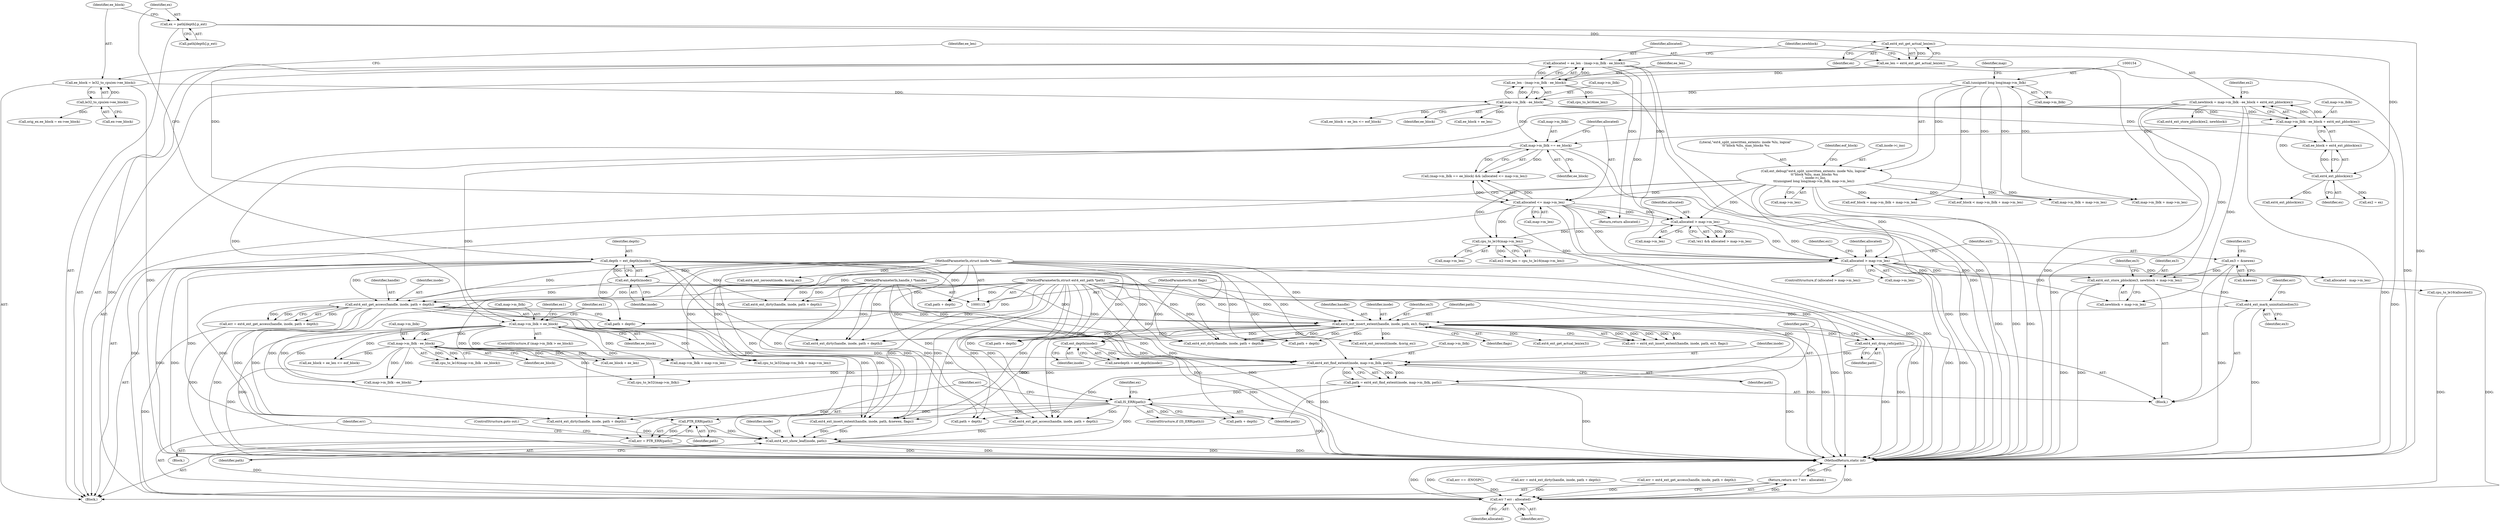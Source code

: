 digraph "0_linux_667eff35a1f56fa74ce98a0c7c29a40adc1ba4e3_0@pointer" {
"1000474" [label="(Call,PTR_ERR(path))"];
"1000469" [label="(Call,IS_ERR(path))"];
"1000460" [label="(Call,path = ext4_ext_find_extent(inode, map->m_lblk, path))"];
"1000462" [label="(Call,ext4_ext_find_extent(inode, map->m_lblk, path))"];
"1000436" [label="(Call,ext_depth(inode))"];
"1000380" [label="(Call,ext4_ext_insert_extent(handle, inode, path, ex3, flags))"];
"1000283" [label="(Call,ext4_ext_get_access(handle, inode, path + depth))"];
"1000116" [label="(MethodParameterIn,handle_t *handle)"];
"1000201" [label="(Call,ext_depth(inode))"];
"1000117" [label="(MethodParameterIn,struct inode *inode)"];
"1000119" [label="(MethodParameterIn,struct ext4_ext_path *path)"];
"1000199" [label="(Call,depth = ext_depth(inode))"];
"1000376" [label="(Call,ext4_ext_mark_uninitialized(ex3))"];
"1000359" [label="(Call,ext4_ext_store_pblock(ex3, newblock + map->m_len))"];
"1000343" [label="(Call,ex3 = &newex)"];
"1000229" [label="(Call,newblock = map->m_lblk - ee_block + ext4_ext_pblock(ex))"];
"1000231" [label="(Call,map->m_lblk - ee_block + ext4_ext_pblock(ex))"];
"1000224" [label="(Call,map->m_lblk - ee_block)"];
"1000153" [label="(Call,(unsigned long long)map->m_lblk)"];
"1000210" [label="(Call,ee_block = le32_to_cpu(ex->ee_block))"];
"1000212" [label="(Call,le32_to_cpu(ex->ee_block))"];
"1000237" [label="(Call,ext4_ext_pblock(ex))"];
"1000218" [label="(Call,ext4_ext_get_actual_len(ex))"];
"1000203" [label="(Call,ex = path[depth].p_ext)"];
"1000336" [label="(Call,allocated > map->m_len)"];
"1000220" [label="(Call,allocated = ee_len - (map->m_lblk - ee_block))"];
"1000222" [label="(Call,ee_len - (map->m_lblk - ee_block))"];
"1000216" [label="(Call,ee_len = ext4_ext_get_actual_len(ex))"];
"1000274" [label="(Call,allocated <= map->m_len)"];
"1000148" [label="(Call,ext_debug(\"ext4_split_unwritten_extents: inode %lu, logical\"\n \t\t\"block %llu, max_blocks %u\n\", inode->i_ino,\n\t\t(unsigned long long)map->m_lblk, map->m_len))"];
"1000322" [label="(Call,allocated > map->m_len)"];
"1000331" [label="(Call,cpu_to_le16(map->m_len))"];
"1000120" [label="(MethodParameterIn,int flags)"];
"1000293" [label="(Call,map->m_lblk > ee_block)"];
"1000269" [label="(Call,map->m_lblk == ee_block)"];
"1000307" [label="(Call,map->m_lblk - ee_block)"];
"1000458" [label="(Call,ext4_ext_drop_refs(path))"];
"1000472" [label="(Call,err = PTR_ERR(path))"];
"1000632" [label="(Call,err ? err : allocated)"];
"1000631" [label="(Return,return err ? err : allocated;)"];
"1000628" [label="(Call,ext4_ext_show_leaf(inode, path))"];
"1000219" [label="(Identifier,ex)"];
"1000253" [label="(Call,cpu_to_le16(ee_len))"];
"1000211" [label="(Identifier,ee_block)"];
"1000336" [label="(Call,allocated > map->m_len)"];
"1000119" [label="(MethodParameterIn,struct ext4_ext_path *path)"];
"1000581" [label="(Call,err == -ENOSPC)"];
"1000293" [label="(Call,map->m_lblk > ee_block)"];
"1000202" [label="(Identifier,inode)"];
"1000631" [label="(Return,return err ? err : allocated;)"];
"1000436" [label="(Call,ext_depth(inode))"];
"1000216" [label="(Call,ee_len = ext4_ext_get_actual_len(ex))"];
"1000538" [label="(Call,cpu_to_le32(map->m_lblk))"];
"1000422" [label="(Call,ext4_ext_dirty(handle, inode, path + depth))"];
"1000630" [label="(Identifier,path)"];
"1000615" [label="(Call,ext4_ext_dirty(handle, inode, path + depth))"];
"1000224" [label="(Call,map->m_lblk - ee_block)"];
"1000201" [label="(Call,ext_depth(inode))"];
"1000263" [label="(Call,ee_block + ee_len)"];
"1000324" [label="(Call,map->m_len)"];
"1000210" [label="(Call,ee_block = le32_to_cpu(ex->ee_block))"];
"1000155" [label="(Call,map->m_lblk)"];
"1000371" [label="(Call,allocated - map->m_len)"];
"1000270" [label="(Call,map->m_lblk)"];
"1000469" [label="(Call,IS_ERR(path))"];
"1000378" [label="(Call,err = ext4_ext_insert_extent(handle, inode, path, ex3, flags))"];
"1000284" [label="(Identifier,handle)"];
"1000497" [label="(Call,path + depth)"];
"1000458" [label="(Call,ext4_ext_drop_refs(path))"];
"1000332" [label="(Call,map->m_len)"];
"1000231" [label="(Call,map->m_lblk - ee_block + ext4_ext_pblock(ex))"];
"1000225" [label="(Call,map->m_lblk)"];
"1000285" [label="(Identifier,inode)"];
"1000361" [label="(Call,newblock + map->m_len)"];
"1000343" [label="(Call,ex3 = &newex)"];
"1000331" [label="(Call,cpu_to_le16(map->m_len))"];
"1000338" [label="(Call,map->m_len)"];
"1000148" [label="(Call,ext_debug(\"ext4_split_unwritten_extents: inode %lu, logical\"\n \t\t\"block %llu, max_blocks %u\n\", inode->i_ino,\n\t\t(unsigned long long)map->m_lblk, map->m_len))"];
"1000635" [label="(Identifier,allocated)"];
"1000460" [label="(Call,path = ext4_ext_find_extent(inode, map->m_lblk, path))"];
"1000306" [label="(Call,cpu_to_le16(map->m_lblk - ee_block))"];
"1000633" [label="(Identifier,err)"];
"1000322" [label="(Call,allocated > map->m_len)"];
"1000269" [label="(Call,map->m_lblk == ee_block)"];
"1000297" [label="(Identifier,ee_block)"];
"1000149" [label="(Literal,\"ext4_split_unwritten_extents: inode %lu, logical\"\n \t\t\"block %llu, max_blocks %u\n\")"];
"1000661" [label="(Call,path + depth)"];
"1000658" [label="(Call,ext4_ext_dirty(handle, inode, path + depth))"];
"1000311" [label="(Identifier,ee_block)"];
"1000381" [label="(Identifier,handle)"];
"1000294" [label="(Call,map->m_lblk)"];
"1000235" [label="(Call,ee_block + ext4_ext_pblock(ex))"];
"1000368" [label="(Identifier,ex3)"];
"1000212" [label="(Call,le32_to_cpu(ex->ee_block))"];
"1000345" [label="(Call,&newex)"];
"1000451" [label="(Call,ee_block + ee_len)"];
"1000467" [label="(Identifier,path)"];
"1000120" [label="(MethodParameterIn,int flags)"];
"1000283" [label="(Call,ext4_ext_get_access(handle, inode, path + depth))"];
"1000589" [label="(Call,ext4_ext_zeroout(inode, &orig_ex))"];
"1000276" [label="(Call,map->m_len)"];
"1000450" [label="(Call,ee_block + ee_len <= eof_block)"];
"1000352" [label="(Call,map->m_lblk + map->m_len)"];
"1000471" [label="(Block,)"];
"1000382" [label="(Identifier,inode)"];
"1000116" [label="(MethodParameterIn,handle_t *handle)"];
"1000376" [label="(Call,ext4_ext_mark_uninitialized(ex3))"];
"1000549" [label="(Call,cpu_to_le16(allocated))"];
"1000472" [label="(Call,err = PTR_ERR(path))"];
"1000275" [label="(Identifier,allocated)"];
"1000205" [label="(Call,path[depth].p_ext)"];
"1000351" [label="(Call,cpu_to_le32(map->m_lblk + map->m_len))"];
"1000121" [label="(Block,)"];
"1000476" [label="(ControlStructure,goto out;)"];
"1000572" [label="(Call,ext4_ext_insert_extent(handle, inode, path, &newex, flags))"];
"1000464" [label="(Call,map->m_lblk)"];
"1000385" [label="(Identifier,flags)"];
"1000335" [label="(ControlStructure,if (allocated > map->m_len))"];
"1000217" [label="(Identifier,ee_len)"];
"1000183" [label="(Call,map->m_lblk + map->m_len)"];
"1000274" [label="(Call,allocated <= map->m_len)"];
"1000232" [label="(Call,map->m_lblk)"];
"1000440" [label="(Call,ext4_ext_get_actual_len(ex3))"];
"1000158" [label="(Call,map->m_len)"];
"1000473" [label="(Identifier,err)"];
"1000494" [label="(Call,ext4_ext_get_access(handle, inode, path + depth))"];
"1000463" [label="(Identifier,inode)"];
"1000468" [label="(ControlStructure,if (IS_ERR(path)))"];
"1000323" [label="(Identifier,allocated)"];
"1000286" [label="(Call,path + depth)"];
"1000300" [label="(Identifier,ex1)"];
"1000307" [label="(Call,map->m_lblk - ee_block)"];
"1000159" [label="(Identifier,map)"];
"1000162" [label="(Identifier,eof_block)"];
"1000558" [label="(Call,err = ext4_ext_dirty(handle, inode, path + depth))"];
"1000379" [label="(Identifier,err)"];
"1000629" [label="(Identifier,inode)"];
"1000273" [label="(Identifier,ee_block)"];
"1000281" [label="(Call,err = ext4_ext_get_access(handle, inode, path + depth))"];
"1000618" [label="(Call,path + depth)"];
"1000434" [label="(Call,newdepth = ext_depth(inode))"];
"1000380" [label="(Call,ext4_ext_insert_extent(handle, inode, path, ex3, flags))"];
"1000240" [label="(Identifier,ex2)"];
"1000237" [label="(Call,ext4_ext_pblock(ex))"];
"1000292" [label="(ControlStructure,if (map->m_lblk > ee_block))"];
"1000117" [label="(MethodParameterIn,struct inode *inode)"];
"1000150" [label="(Call,inode->i_ino)"];
"1000242" [label="(Call,orig_ex.ee_block = ex->ee_block)"];
"1000470" [label="(Identifier,path)"];
"1000384" [label="(Identifier,ex3)"];
"1000308" [label="(Call,map->m_lblk)"];
"1000222" [label="(Call,ee_len - (map->m_lblk - ee_block))"];
"1000475" [label="(Identifier,path)"];
"1000474" [label="(Call,PTR_ERR(path))"];
"1000560" [label="(Call,ext4_ext_dirty(handle, inode, path + depth))"];
"1000344" [label="(Identifier,ex3)"];
"1000190" [label="(Call,eof_block = map->m_lblk + map->m_len)"];
"1000319" [label="(Call,!ex1 && allocated > map->m_len)"];
"1000327" [label="(Call,ex2->ee_len = cpu_to_le16(map->m_len))"];
"1000425" [label="(Call,path + depth)"];
"1000628" [label="(Call,ext4_ext_show_leaf(inode, path))"];
"1000492" [label="(Call,err = ext4_ext_get_access(handle, inode, path + depth))"];
"1000204" [label="(Identifier,ex)"];
"1000377" [label="(Identifier,ex3)"];
"1000396" [label="(Call,ext4_ext_zeroout(inode, &orig_ex))"];
"1000360" [label="(Identifier,ex3)"];
"1000239" [label="(Call,ex2 = ex)"];
"1000153" [label="(Call,(unsigned long long)map->m_lblk)"];
"1000221" [label="(Identifier,allocated)"];
"1000459" [label="(Identifier,path)"];
"1000199" [label="(Call,depth = ext_depth(inode))"];
"1000341" [label="(Block,)"];
"1000218" [label="(Call,ext4_ext_get_actual_len(ex))"];
"1000213" [label="(Call,ex->ee_block)"];
"1000321" [label="(Identifier,ex1)"];
"1000359" [label="(Call,ext4_ext_store_pblock(ex3, newblock + map->m_len))"];
"1000478" [label="(Identifier,ex)"];
"1000200" [label="(Identifier,depth)"];
"1000510" [label="(Identifier,ex1)"];
"1000634" [label="(Identifier,err)"];
"1000563" [label="(Call,path + depth)"];
"1000268" [label="(Call,(map->m_lblk == ee_block) && (allocated <= map->m_len))"];
"1000349" [label="(Identifier,ex3)"];
"1000462" [label="(Call,ext4_ext_find_extent(inode, map->m_lblk, path))"];
"1000203" [label="(Call,ex = path[depth].p_ext)"];
"1000437" [label="(Identifier,inode)"];
"1000258" [label="(Call,ext4_ext_pblock(ex))"];
"1000230" [label="(Identifier,newblock)"];
"1000262" [label="(Call,ee_block + ee_len <= eof_block)"];
"1000461" [label="(Identifier,path)"];
"1000220" [label="(Call,allocated = ee_len - (map->m_lblk - ee_block))"];
"1000542" [label="(Call,ext4_ext_store_pblock(ex2, newblock))"];
"1000181" [label="(Call,eof_block < map->m_lblk + map->m_len)"];
"1000632" [label="(Call,err ? err : allocated)"];
"1000383" [label="(Identifier,path)"];
"1000523" [label="(Call,map->m_lblk - ee_block)"];
"1000228" [label="(Identifier,ee_block)"];
"1000192" [label="(Call,map->m_lblk + map->m_len)"];
"1000223" [label="(Identifier,ee_len)"];
"1000238" [label="(Identifier,ex)"];
"1000666" [label="(MethodReturn,static int)"];
"1000279" [label="(Return,return allocated;)"];
"1000337" [label="(Identifier,allocated)"];
"1000229" [label="(Call,newblock = map->m_lblk - ee_block + ext4_ext_pblock(ex))"];
"1000474" -> "1000472"  [label="AST: "];
"1000474" -> "1000475"  [label="CFG: "];
"1000475" -> "1000474"  [label="AST: "];
"1000472" -> "1000474"  [label="CFG: "];
"1000474" -> "1000472"  [label="DDG: "];
"1000469" -> "1000474"  [label="DDG: "];
"1000119" -> "1000474"  [label="DDG: "];
"1000474" -> "1000628"  [label="DDG: "];
"1000469" -> "1000468"  [label="AST: "];
"1000469" -> "1000470"  [label="CFG: "];
"1000470" -> "1000469"  [label="AST: "];
"1000473" -> "1000469"  [label="CFG: "];
"1000478" -> "1000469"  [label="CFG: "];
"1000469" -> "1000666"  [label="DDG: "];
"1000460" -> "1000469"  [label="DDG: "];
"1000119" -> "1000469"  [label="DDG: "];
"1000469" -> "1000494"  [label="DDG: "];
"1000469" -> "1000497"  [label="DDG: "];
"1000469" -> "1000560"  [label="DDG: "];
"1000469" -> "1000563"  [label="DDG: "];
"1000469" -> "1000572"  [label="DDG: "];
"1000469" -> "1000628"  [label="DDG: "];
"1000460" -> "1000341"  [label="AST: "];
"1000460" -> "1000462"  [label="CFG: "];
"1000461" -> "1000460"  [label="AST: "];
"1000462" -> "1000460"  [label="AST: "];
"1000470" -> "1000460"  [label="CFG: "];
"1000460" -> "1000666"  [label="DDG: "];
"1000462" -> "1000460"  [label="DDG: "];
"1000462" -> "1000460"  [label="DDG: "];
"1000462" -> "1000460"  [label="DDG: "];
"1000119" -> "1000460"  [label="DDG: "];
"1000462" -> "1000467"  [label="CFG: "];
"1000463" -> "1000462"  [label="AST: "];
"1000464" -> "1000462"  [label="AST: "];
"1000467" -> "1000462"  [label="AST: "];
"1000462" -> "1000666"  [label="DDG: "];
"1000436" -> "1000462"  [label="DDG: "];
"1000117" -> "1000462"  [label="DDG: "];
"1000293" -> "1000462"  [label="DDG: "];
"1000307" -> "1000462"  [label="DDG: "];
"1000458" -> "1000462"  [label="DDG: "];
"1000119" -> "1000462"  [label="DDG: "];
"1000462" -> "1000494"  [label="DDG: "];
"1000462" -> "1000523"  [label="DDG: "];
"1000462" -> "1000538"  [label="DDG: "];
"1000462" -> "1000628"  [label="DDG: "];
"1000436" -> "1000434"  [label="AST: "];
"1000436" -> "1000437"  [label="CFG: "];
"1000437" -> "1000436"  [label="AST: "];
"1000434" -> "1000436"  [label="CFG: "];
"1000436" -> "1000434"  [label="DDG: "];
"1000380" -> "1000436"  [label="DDG: "];
"1000117" -> "1000436"  [label="DDG: "];
"1000380" -> "1000378"  [label="AST: "];
"1000380" -> "1000385"  [label="CFG: "];
"1000381" -> "1000380"  [label="AST: "];
"1000382" -> "1000380"  [label="AST: "];
"1000383" -> "1000380"  [label="AST: "];
"1000384" -> "1000380"  [label="AST: "];
"1000385" -> "1000380"  [label="AST: "];
"1000378" -> "1000380"  [label="CFG: "];
"1000380" -> "1000666"  [label="DDG: "];
"1000380" -> "1000666"  [label="DDG: "];
"1000380" -> "1000666"  [label="DDG: "];
"1000380" -> "1000378"  [label="DDG: "];
"1000380" -> "1000378"  [label="DDG: "];
"1000380" -> "1000378"  [label="DDG: "];
"1000380" -> "1000378"  [label="DDG: "];
"1000380" -> "1000378"  [label="DDG: "];
"1000283" -> "1000380"  [label="DDG: "];
"1000283" -> "1000380"  [label="DDG: "];
"1000116" -> "1000380"  [label="DDG: "];
"1000117" -> "1000380"  [label="DDG: "];
"1000119" -> "1000380"  [label="DDG: "];
"1000376" -> "1000380"  [label="DDG: "];
"1000120" -> "1000380"  [label="DDG: "];
"1000380" -> "1000396"  [label="DDG: "];
"1000380" -> "1000422"  [label="DDG: "];
"1000380" -> "1000422"  [label="DDG: "];
"1000380" -> "1000425"  [label="DDG: "];
"1000380" -> "1000440"  [label="DDG: "];
"1000380" -> "1000458"  [label="DDG: "];
"1000380" -> "1000494"  [label="DDG: "];
"1000380" -> "1000572"  [label="DDG: "];
"1000380" -> "1000658"  [label="DDG: "];
"1000380" -> "1000658"  [label="DDG: "];
"1000380" -> "1000658"  [label="DDG: "];
"1000380" -> "1000661"  [label="DDG: "];
"1000283" -> "1000281"  [label="AST: "];
"1000283" -> "1000286"  [label="CFG: "];
"1000284" -> "1000283"  [label="AST: "];
"1000285" -> "1000283"  [label="AST: "];
"1000286" -> "1000283"  [label="AST: "];
"1000281" -> "1000283"  [label="CFG: "];
"1000283" -> "1000666"  [label="DDG: "];
"1000283" -> "1000666"  [label="DDG: "];
"1000283" -> "1000281"  [label="DDG: "];
"1000283" -> "1000281"  [label="DDG: "];
"1000283" -> "1000281"  [label="DDG: "];
"1000116" -> "1000283"  [label="DDG: "];
"1000201" -> "1000283"  [label="DDG: "];
"1000117" -> "1000283"  [label="DDG: "];
"1000119" -> "1000283"  [label="DDG: "];
"1000199" -> "1000283"  [label="DDG: "];
"1000283" -> "1000560"  [label="DDG: "];
"1000283" -> "1000560"  [label="DDG: "];
"1000283" -> "1000572"  [label="DDG: "];
"1000283" -> "1000572"  [label="DDG: "];
"1000283" -> "1000628"  [label="DDG: "];
"1000116" -> "1000115"  [label="AST: "];
"1000116" -> "1000666"  [label="DDG: "];
"1000116" -> "1000422"  [label="DDG: "];
"1000116" -> "1000494"  [label="DDG: "];
"1000116" -> "1000560"  [label="DDG: "];
"1000116" -> "1000572"  [label="DDG: "];
"1000116" -> "1000615"  [label="DDG: "];
"1000116" -> "1000658"  [label="DDG: "];
"1000201" -> "1000199"  [label="AST: "];
"1000201" -> "1000202"  [label="CFG: "];
"1000202" -> "1000201"  [label="AST: "];
"1000199" -> "1000201"  [label="CFG: "];
"1000201" -> "1000666"  [label="DDG: "];
"1000201" -> "1000199"  [label="DDG: "];
"1000117" -> "1000201"  [label="DDG: "];
"1000117" -> "1000115"  [label="AST: "];
"1000117" -> "1000666"  [label="DDG: "];
"1000117" -> "1000396"  [label="DDG: "];
"1000117" -> "1000422"  [label="DDG: "];
"1000117" -> "1000494"  [label="DDG: "];
"1000117" -> "1000560"  [label="DDG: "];
"1000117" -> "1000572"  [label="DDG: "];
"1000117" -> "1000589"  [label="DDG: "];
"1000117" -> "1000615"  [label="DDG: "];
"1000117" -> "1000628"  [label="DDG: "];
"1000117" -> "1000658"  [label="DDG: "];
"1000119" -> "1000115"  [label="AST: "];
"1000119" -> "1000666"  [label="DDG: "];
"1000119" -> "1000286"  [label="DDG: "];
"1000119" -> "1000422"  [label="DDG: "];
"1000119" -> "1000425"  [label="DDG: "];
"1000119" -> "1000458"  [label="DDG: "];
"1000119" -> "1000494"  [label="DDG: "];
"1000119" -> "1000497"  [label="DDG: "];
"1000119" -> "1000560"  [label="DDG: "];
"1000119" -> "1000563"  [label="DDG: "];
"1000119" -> "1000572"  [label="DDG: "];
"1000119" -> "1000615"  [label="DDG: "];
"1000119" -> "1000618"  [label="DDG: "];
"1000119" -> "1000628"  [label="DDG: "];
"1000119" -> "1000658"  [label="DDG: "];
"1000119" -> "1000661"  [label="DDG: "];
"1000199" -> "1000121"  [label="AST: "];
"1000200" -> "1000199"  [label="AST: "];
"1000204" -> "1000199"  [label="CFG: "];
"1000199" -> "1000666"  [label="DDG: "];
"1000199" -> "1000666"  [label="DDG: "];
"1000199" -> "1000286"  [label="DDG: "];
"1000199" -> "1000422"  [label="DDG: "];
"1000199" -> "1000425"  [label="DDG: "];
"1000199" -> "1000560"  [label="DDG: "];
"1000199" -> "1000563"  [label="DDG: "];
"1000199" -> "1000615"  [label="DDG: "];
"1000199" -> "1000618"  [label="DDG: "];
"1000199" -> "1000658"  [label="DDG: "];
"1000199" -> "1000661"  [label="DDG: "];
"1000376" -> "1000341"  [label="AST: "];
"1000376" -> "1000377"  [label="CFG: "];
"1000377" -> "1000376"  [label="AST: "];
"1000379" -> "1000376"  [label="CFG: "];
"1000376" -> "1000666"  [label="DDG: "];
"1000359" -> "1000376"  [label="DDG: "];
"1000359" -> "1000341"  [label="AST: "];
"1000359" -> "1000361"  [label="CFG: "];
"1000360" -> "1000359"  [label="AST: "];
"1000361" -> "1000359"  [label="AST: "];
"1000368" -> "1000359"  [label="CFG: "];
"1000359" -> "1000666"  [label="DDG: "];
"1000359" -> "1000666"  [label="DDG: "];
"1000343" -> "1000359"  [label="DDG: "];
"1000229" -> "1000359"  [label="DDG: "];
"1000336" -> "1000359"  [label="DDG: "];
"1000343" -> "1000341"  [label="AST: "];
"1000343" -> "1000345"  [label="CFG: "];
"1000344" -> "1000343"  [label="AST: "];
"1000345" -> "1000343"  [label="AST: "];
"1000349" -> "1000343"  [label="CFG: "];
"1000343" -> "1000666"  [label="DDG: "];
"1000229" -> "1000121"  [label="AST: "];
"1000229" -> "1000231"  [label="CFG: "];
"1000230" -> "1000229"  [label="AST: "];
"1000231" -> "1000229"  [label="AST: "];
"1000240" -> "1000229"  [label="CFG: "];
"1000229" -> "1000666"  [label="DDG: "];
"1000229" -> "1000666"  [label="DDG: "];
"1000231" -> "1000229"  [label="DDG: "];
"1000231" -> "1000229"  [label="DDG: "];
"1000229" -> "1000361"  [label="DDG: "];
"1000229" -> "1000542"  [label="DDG: "];
"1000231" -> "1000235"  [label="CFG: "];
"1000232" -> "1000231"  [label="AST: "];
"1000235" -> "1000231"  [label="AST: "];
"1000231" -> "1000666"  [label="DDG: "];
"1000224" -> "1000231"  [label="DDG: "];
"1000224" -> "1000231"  [label="DDG: "];
"1000237" -> "1000231"  [label="DDG: "];
"1000231" -> "1000269"  [label="DDG: "];
"1000224" -> "1000222"  [label="AST: "];
"1000224" -> "1000228"  [label="CFG: "];
"1000225" -> "1000224"  [label="AST: "];
"1000228" -> "1000224"  [label="AST: "];
"1000222" -> "1000224"  [label="CFG: "];
"1000224" -> "1000222"  [label="DDG: "];
"1000224" -> "1000222"  [label="DDG: "];
"1000153" -> "1000224"  [label="DDG: "];
"1000210" -> "1000224"  [label="DDG: "];
"1000224" -> "1000235"  [label="DDG: "];
"1000224" -> "1000262"  [label="DDG: "];
"1000224" -> "1000263"  [label="DDG: "];
"1000224" -> "1000269"  [label="DDG: "];
"1000153" -> "1000148"  [label="AST: "];
"1000153" -> "1000155"  [label="CFG: "];
"1000154" -> "1000153"  [label="AST: "];
"1000155" -> "1000153"  [label="AST: "];
"1000159" -> "1000153"  [label="CFG: "];
"1000153" -> "1000148"  [label="DDG: "];
"1000153" -> "1000181"  [label="DDG: "];
"1000153" -> "1000183"  [label="DDG: "];
"1000153" -> "1000190"  [label="DDG: "];
"1000153" -> "1000192"  [label="DDG: "];
"1000210" -> "1000121"  [label="AST: "];
"1000210" -> "1000212"  [label="CFG: "];
"1000211" -> "1000210"  [label="AST: "];
"1000212" -> "1000210"  [label="AST: "];
"1000217" -> "1000210"  [label="CFG: "];
"1000210" -> "1000666"  [label="DDG: "];
"1000212" -> "1000210"  [label="DDG: "];
"1000212" -> "1000213"  [label="CFG: "];
"1000213" -> "1000212"  [label="AST: "];
"1000212" -> "1000242"  [label="DDG: "];
"1000237" -> "1000235"  [label="AST: "];
"1000237" -> "1000238"  [label="CFG: "];
"1000238" -> "1000237"  [label="AST: "];
"1000235" -> "1000237"  [label="CFG: "];
"1000237" -> "1000235"  [label="DDG: "];
"1000218" -> "1000237"  [label="DDG: "];
"1000237" -> "1000239"  [label="DDG: "];
"1000237" -> "1000258"  [label="DDG: "];
"1000218" -> "1000216"  [label="AST: "];
"1000218" -> "1000219"  [label="CFG: "];
"1000219" -> "1000218"  [label="AST: "];
"1000216" -> "1000218"  [label="CFG: "];
"1000218" -> "1000216"  [label="DDG: "];
"1000203" -> "1000218"  [label="DDG: "];
"1000203" -> "1000121"  [label="AST: "];
"1000203" -> "1000205"  [label="CFG: "];
"1000204" -> "1000203"  [label="AST: "];
"1000205" -> "1000203"  [label="AST: "];
"1000211" -> "1000203"  [label="CFG: "];
"1000203" -> "1000666"  [label="DDG: "];
"1000336" -> "1000335"  [label="AST: "];
"1000336" -> "1000338"  [label="CFG: "];
"1000337" -> "1000336"  [label="AST: "];
"1000338" -> "1000336"  [label="AST: "];
"1000344" -> "1000336"  [label="CFG: "];
"1000510" -> "1000336"  [label="CFG: "];
"1000336" -> "1000666"  [label="DDG: "];
"1000336" -> "1000666"  [label="DDG: "];
"1000220" -> "1000336"  [label="DDG: "];
"1000274" -> "1000336"  [label="DDG: "];
"1000274" -> "1000336"  [label="DDG: "];
"1000322" -> "1000336"  [label="DDG: "];
"1000322" -> "1000336"  [label="DDG: "];
"1000331" -> "1000336"  [label="DDG: "];
"1000148" -> "1000336"  [label="DDG: "];
"1000336" -> "1000351"  [label="DDG: "];
"1000336" -> "1000352"  [label="DDG: "];
"1000336" -> "1000361"  [label="DDG: "];
"1000336" -> "1000371"  [label="DDG: "];
"1000336" -> "1000371"  [label="DDG: "];
"1000336" -> "1000549"  [label="DDG: "];
"1000220" -> "1000121"  [label="AST: "];
"1000220" -> "1000222"  [label="CFG: "];
"1000221" -> "1000220"  [label="AST: "];
"1000222" -> "1000220"  [label="AST: "];
"1000230" -> "1000220"  [label="CFG: "];
"1000220" -> "1000666"  [label="DDG: "];
"1000220" -> "1000666"  [label="DDG: "];
"1000222" -> "1000220"  [label="DDG: "];
"1000222" -> "1000220"  [label="DDG: "];
"1000220" -> "1000274"  [label="DDG: "];
"1000220" -> "1000279"  [label="DDG: "];
"1000220" -> "1000322"  [label="DDG: "];
"1000220" -> "1000632"  [label="DDG: "];
"1000223" -> "1000222"  [label="AST: "];
"1000222" -> "1000666"  [label="DDG: "];
"1000216" -> "1000222"  [label="DDG: "];
"1000222" -> "1000253"  [label="DDG: "];
"1000216" -> "1000121"  [label="AST: "];
"1000217" -> "1000216"  [label="AST: "];
"1000221" -> "1000216"  [label="CFG: "];
"1000216" -> "1000666"  [label="DDG: "];
"1000274" -> "1000268"  [label="AST: "];
"1000274" -> "1000276"  [label="CFG: "];
"1000275" -> "1000274"  [label="AST: "];
"1000276" -> "1000274"  [label="AST: "];
"1000268" -> "1000274"  [label="CFG: "];
"1000274" -> "1000666"  [label="DDG: "];
"1000274" -> "1000666"  [label="DDG: "];
"1000274" -> "1000268"  [label="DDG: "];
"1000274" -> "1000268"  [label="DDG: "];
"1000148" -> "1000274"  [label="DDG: "];
"1000274" -> "1000279"  [label="DDG: "];
"1000274" -> "1000322"  [label="DDG: "];
"1000274" -> "1000322"  [label="DDG: "];
"1000274" -> "1000331"  [label="DDG: "];
"1000274" -> "1000632"  [label="DDG: "];
"1000148" -> "1000121"  [label="AST: "];
"1000148" -> "1000158"  [label="CFG: "];
"1000149" -> "1000148"  [label="AST: "];
"1000150" -> "1000148"  [label="AST: "];
"1000158" -> "1000148"  [label="AST: "];
"1000162" -> "1000148"  [label="CFG: "];
"1000148" -> "1000666"  [label="DDG: "];
"1000148" -> "1000666"  [label="DDG: "];
"1000148" -> "1000666"  [label="DDG: "];
"1000148" -> "1000181"  [label="DDG: "];
"1000148" -> "1000183"  [label="DDG: "];
"1000148" -> "1000190"  [label="DDG: "];
"1000148" -> "1000192"  [label="DDG: "];
"1000148" -> "1000322"  [label="DDG: "];
"1000148" -> "1000331"  [label="DDG: "];
"1000322" -> "1000319"  [label="AST: "];
"1000322" -> "1000324"  [label="CFG: "];
"1000323" -> "1000322"  [label="AST: "];
"1000324" -> "1000322"  [label="AST: "];
"1000319" -> "1000322"  [label="CFG: "];
"1000322" -> "1000319"  [label="DDG: "];
"1000322" -> "1000319"  [label="DDG: "];
"1000322" -> "1000331"  [label="DDG: "];
"1000331" -> "1000327"  [label="AST: "];
"1000331" -> "1000332"  [label="CFG: "];
"1000332" -> "1000331"  [label="AST: "];
"1000327" -> "1000331"  [label="CFG: "];
"1000331" -> "1000327"  [label="DDG: "];
"1000120" -> "1000115"  [label="AST: "];
"1000120" -> "1000666"  [label="DDG: "];
"1000120" -> "1000572"  [label="DDG: "];
"1000293" -> "1000292"  [label="AST: "];
"1000293" -> "1000297"  [label="CFG: "];
"1000294" -> "1000293"  [label="AST: "];
"1000297" -> "1000293"  [label="AST: "];
"1000300" -> "1000293"  [label="CFG: "];
"1000321" -> "1000293"  [label="CFG: "];
"1000293" -> "1000666"  [label="DDG: "];
"1000293" -> "1000666"  [label="DDG: "];
"1000269" -> "1000293"  [label="DDG: "];
"1000269" -> "1000293"  [label="DDG: "];
"1000293" -> "1000307"  [label="DDG: "];
"1000293" -> "1000307"  [label="DDG: "];
"1000293" -> "1000351"  [label="DDG: "];
"1000293" -> "1000352"  [label="DDG: "];
"1000293" -> "1000450"  [label="DDG: "];
"1000293" -> "1000451"  [label="DDG: "];
"1000293" -> "1000523"  [label="DDG: "];
"1000293" -> "1000523"  [label="DDG: "];
"1000293" -> "1000538"  [label="DDG: "];
"1000269" -> "1000268"  [label="AST: "];
"1000269" -> "1000273"  [label="CFG: "];
"1000270" -> "1000269"  [label="AST: "];
"1000273" -> "1000269"  [label="AST: "];
"1000275" -> "1000269"  [label="CFG: "];
"1000268" -> "1000269"  [label="CFG: "];
"1000269" -> "1000666"  [label="DDG: "];
"1000269" -> "1000666"  [label="DDG: "];
"1000269" -> "1000268"  [label="DDG: "];
"1000269" -> "1000268"  [label="DDG: "];
"1000307" -> "1000306"  [label="AST: "];
"1000307" -> "1000311"  [label="CFG: "];
"1000308" -> "1000307"  [label="AST: "];
"1000311" -> "1000307"  [label="AST: "];
"1000306" -> "1000307"  [label="CFG: "];
"1000307" -> "1000666"  [label="DDG: "];
"1000307" -> "1000306"  [label="DDG: "];
"1000307" -> "1000306"  [label="DDG: "];
"1000307" -> "1000351"  [label="DDG: "];
"1000307" -> "1000352"  [label="DDG: "];
"1000307" -> "1000450"  [label="DDG: "];
"1000307" -> "1000451"  [label="DDG: "];
"1000307" -> "1000523"  [label="DDG: "];
"1000307" -> "1000523"  [label="DDG: "];
"1000307" -> "1000538"  [label="DDG: "];
"1000458" -> "1000341"  [label="AST: "];
"1000458" -> "1000459"  [label="CFG: "];
"1000459" -> "1000458"  [label="AST: "];
"1000461" -> "1000458"  [label="CFG: "];
"1000458" -> "1000666"  [label="DDG: "];
"1000472" -> "1000471"  [label="AST: "];
"1000473" -> "1000472"  [label="AST: "];
"1000476" -> "1000472"  [label="CFG: "];
"1000472" -> "1000666"  [label="DDG: "];
"1000472" -> "1000632"  [label="DDG: "];
"1000632" -> "1000631"  [label="AST: "];
"1000632" -> "1000634"  [label="CFG: "];
"1000632" -> "1000635"  [label="CFG: "];
"1000633" -> "1000632"  [label="AST: "];
"1000634" -> "1000632"  [label="AST: "];
"1000635" -> "1000632"  [label="AST: "];
"1000631" -> "1000632"  [label="CFG: "];
"1000632" -> "1000666"  [label="DDG: "];
"1000632" -> "1000666"  [label="DDG: "];
"1000632" -> "1000666"  [label="DDG: "];
"1000632" -> "1000631"  [label="DDG: "];
"1000281" -> "1000632"  [label="DDG: "];
"1000492" -> "1000632"  [label="DDG: "];
"1000558" -> "1000632"  [label="DDG: "];
"1000581" -> "1000632"  [label="DDG: "];
"1000549" -> "1000632"  [label="DDG: "];
"1000371" -> "1000632"  [label="DDG: "];
"1000631" -> "1000121"  [label="AST: "];
"1000666" -> "1000631"  [label="CFG: "];
"1000631" -> "1000666"  [label="DDG: "];
"1000628" -> "1000121"  [label="AST: "];
"1000628" -> "1000630"  [label="CFG: "];
"1000629" -> "1000628"  [label="AST: "];
"1000630" -> "1000628"  [label="AST: "];
"1000633" -> "1000628"  [label="CFG: "];
"1000628" -> "1000666"  [label="DDG: "];
"1000628" -> "1000666"  [label="DDG: "];
"1000628" -> "1000666"  [label="DDG: "];
"1000560" -> "1000628"  [label="DDG: "];
"1000494" -> "1000628"  [label="DDG: "];
"1000572" -> "1000628"  [label="DDG: "];
"1000572" -> "1000628"  [label="DDG: "];
}
